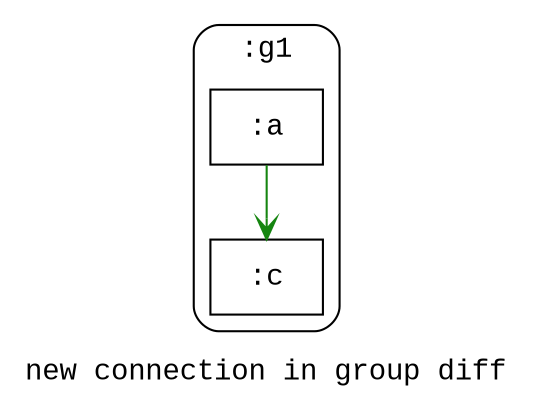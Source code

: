 digraph D {
    tooltip="new connection in group diff";
    label="new connection in group diff";
    bgcolor="#ffffff";
    fontcolor="#000000";
    fontname="Courier New";
    
    subgraph cluster_node1 { /* :g1 */
        label=":g1";
        style="rounded";
        fontname="Courier New";
        color="#000000";
        fontcolor="#000000";
        tooltip=":g1";
        
        node2 [color="#000000",fontcolor="#000000",fontname="Courier New",shape="rectangle",tooltip=":g1:a",label=":a"]
        node3 [color="#000000",fontcolor="#000000",fontname="Courier New",shape="rectangle",tooltip=":g1:c",label=":c"]
    }
    
    node2 -> node3 [arrowhead="vee",color="#158510",tooltip=":g1:a\n   ->\n:g1:c",]
}
